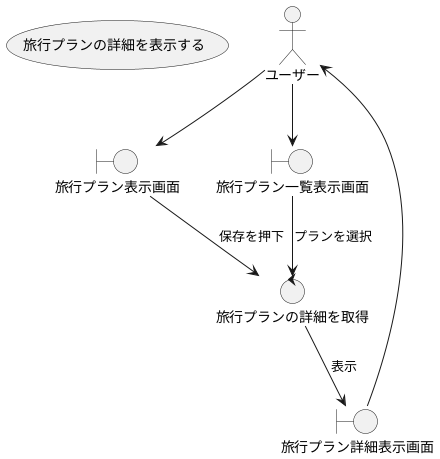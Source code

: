 @startuml

usecase 旅行プランの詳細を表示する

actor ユーザー

boundary 旅行プラン表示画面
boundary 旅行プラン一覧表示画面
boundary 旅行プラン詳細表示画面

control 旅行プランの詳細を取得

ユーザー --> 旅行プラン表示画面
ユーザー --> 旅行プラン一覧表示画面
旅行プラン表示画面 --> 旅行プランの詳細を取得 : 保存を押下
旅行プラン一覧表示画面 --> 旅行プランの詳細を取得 : プランを選択
旅行プランの詳細を取得 --> 旅行プラン詳細表示画面 : 表示
旅行プラン詳細表示画面 --> ユーザー
@enduml